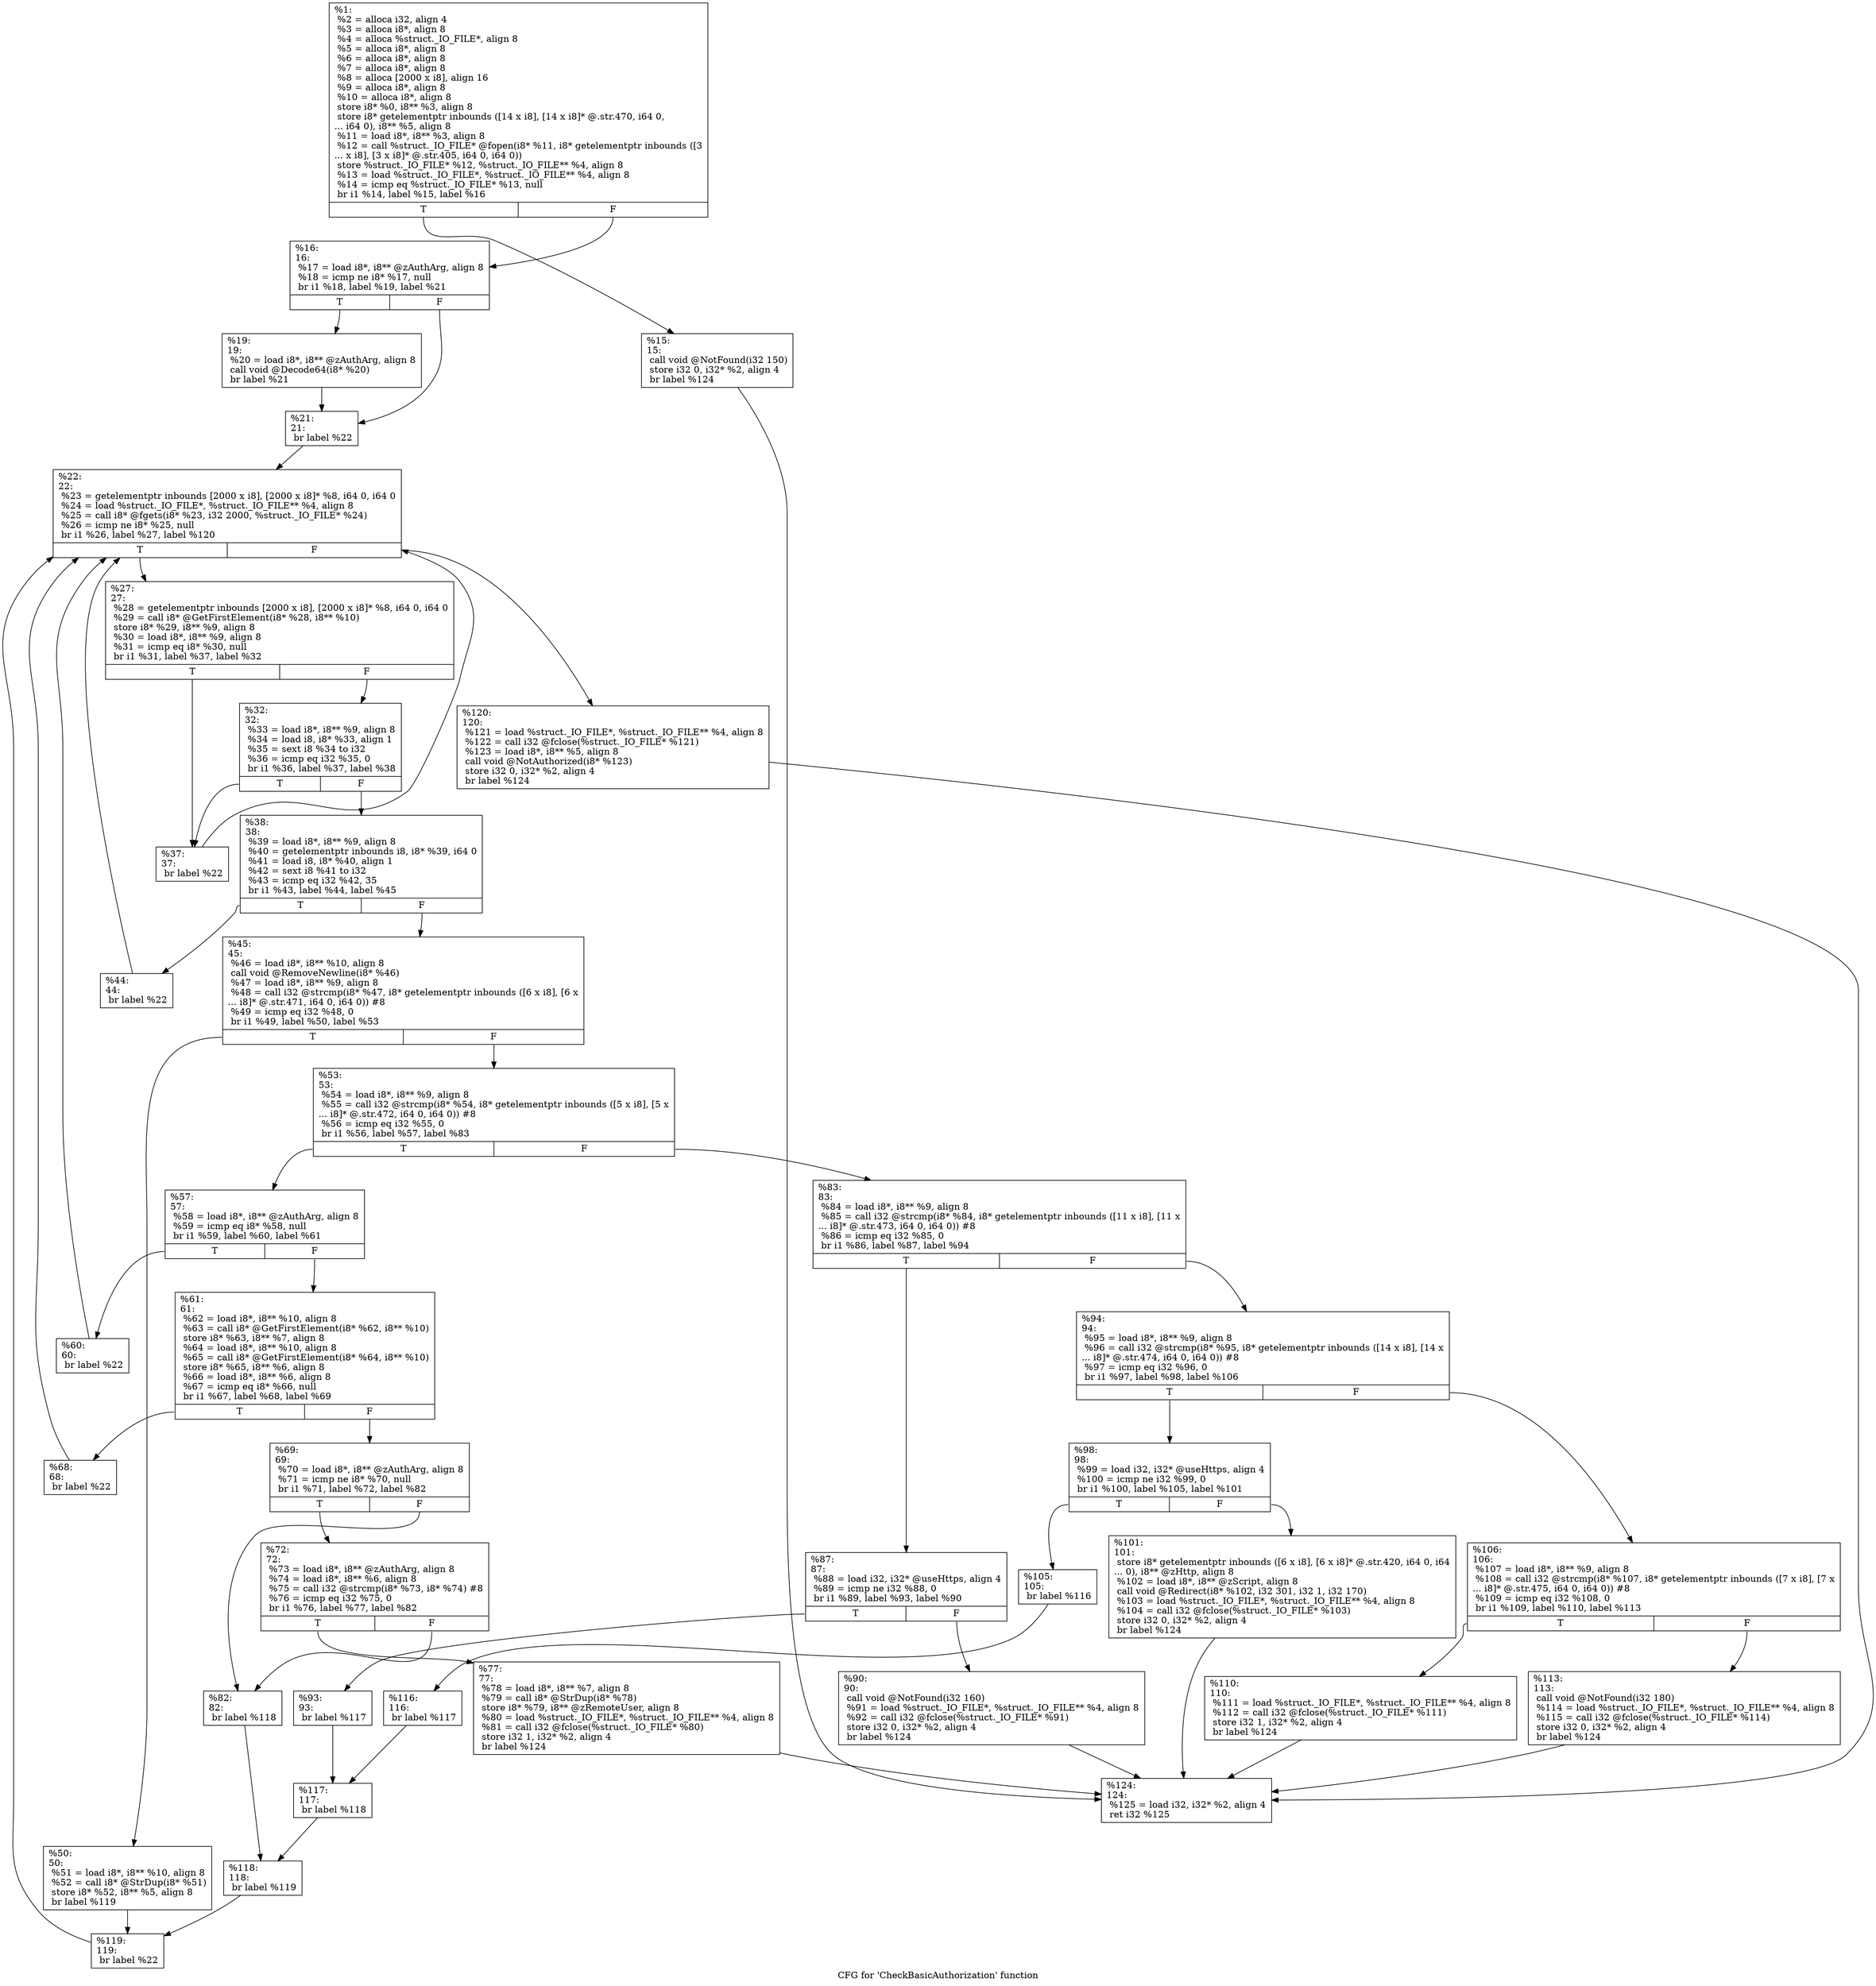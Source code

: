 digraph "CFG for 'CheckBasicAuthorization' function" {
	label="CFG for 'CheckBasicAuthorization' function";

	Node0x16f42b0 [shape=record,label="{%1:\l  %2 = alloca i32, align 4\l  %3 = alloca i8*, align 8\l  %4 = alloca %struct._IO_FILE*, align 8\l  %5 = alloca i8*, align 8\l  %6 = alloca i8*, align 8\l  %7 = alloca i8*, align 8\l  %8 = alloca [2000 x i8], align 16\l  %9 = alloca i8*, align 8\l  %10 = alloca i8*, align 8\l  store i8* %0, i8** %3, align 8\l  store i8* getelementptr inbounds ([14 x i8], [14 x i8]* @.str.470, i64 0,\l... i64 0), i8** %5, align 8\l  %11 = load i8*, i8** %3, align 8\l  %12 = call %struct._IO_FILE* @fopen(i8* %11, i8* getelementptr inbounds ([3\l... x i8], [3 x i8]* @.str.405, i64 0, i64 0))\l  store %struct._IO_FILE* %12, %struct._IO_FILE** %4, align 8\l  %13 = load %struct._IO_FILE*, %struct._IO_FILE** %4, align 8\l  %14 = icmp eq %struct._IO_FILE* %13, null\l  br i1 %14, label %15, label %16\l|{<s0>T|<s1>F}}"];
	Node0x16f42b0:s0 -> Node0x16f4ab0;
	Node0x16f42b0:s1 -> Node0x16f4b00;
	Node0x16f4ab0 [shape=record,label="{%15:\l15:                                               \l  call void @NotFound(i32 150)\l  store i32 0, i32* %2, align 4\l  br label %124\l}"];
	Node0x16f4ab0 -> Node0x16f4d30;
	Node0x16f4b00 [shape=record,label="{%16:\l16:                                               \l  %17 = load i8*, i8** @zAuthArg, align 8\l  %18 = icmp ne i8* %17, null\l  br i1 %18, label %19, label %21\l|{<s0>T|<s1>F}}"];
	Node0x16f4b00:s0 -> Node0x16f4eb0;
	Node0x16f4b00:s1 -> Node0x16f4f00;
	Node0x16f4eb0 [shape=record,label="{%19:\l19:                                               \l  %20 = load i8*, i8** @zAuthArg, align 8\l  call void @Decode64(i8* %20)\l  br label %21\l}"];
	Node0x16f4eb0 -> Node0x16f4f00;
	Node0x16f4f00 [shape=record,label="{%21:\l21:                                               \l  br label %22\l}"];
	Node0x16f4f00 -> Node0x16f5120;
	Node0x16f5120 [shape=record,label="{%22:\l22:                                               \l  %23 = getelementptr inbounds [2000 x i8], [2000 x i8]* %8, i64 0, i64 0\l  %24 = load %struct._IO_FILE*, %struct._IO_FILE** %4, align 8\l  %25 = call i8* @fgets(i8* %23, i32 2000, %struct._IO_FILE* %24)\l  %26 = icmp ne i8* %25, null\l  br i1 %26, label %27, label %120\l|{<s0>T|<s1>F}}"];
	Node0x16f5120:s0 -> Node0x16f54a0;
	Node0x16f5120:s1 -> Node0x16f54f0;
	Node0x16f54a0 [shape=record,label="{%27:\l27:                                               \l  %28 = getelementptr inbounds [2000 x i8], [2000 x i8]* %8, i64 0, i64 0\l  %29 = call i8* @GetFirstElement(i8* %28, i8** %10)\l  store i8* %29, i8** %9, align 8\l  %30 = load i8*, i8** %9, align 8\l  %31 = icmp eq i8* %30, null\l  br i1 %31, label %37, label %32\l|{<s0>T|<s1>F}}"];
	Node0x16f54a0:s0 -> Node0x16f58b0;
	Node0x16f54a0:s1 -> Node0x16f5900;
	Node0x16f5900 [shape=record,label="{%32:\l32:                                               \l  %33 = load i8*, i8** %9, align 8\l  %34 = load i8, i8* %33, align 1\l  %35 = sext i8 %34 to i32\l  %36 = icmp eq i32 %35, 0\l  br i1 %36, label %37, label %38\l|{<s0>T|<s1>F}}"];
	Node0x16f5900:s0 -> Node0x16f58b0;
	Node0x16f5900:s1 -> Node0x16f5bb0;
	Node0x16f58b0 [shape=record,label="{%37:\l37:                                               \l  br label %22\l}"];
	Node0x16f58b0 -> Node0x16f5120;
	Node0x16f5bb0 [shape=record,label="{%38:\l38:                                               \l  %39 = load i8*, i8** %9, align 8\l  %40 = getelementptr inbounds i8, i8* %39, i64 0\l  %41 = load i8, i8* %40, align 1\l  %42 = sext i8 %41 to i32\l  %43 = icmp eq i32 %42, 35\l  br i1 %43, label %44, label %45\l|{<s0>T|<s1>F}}"];
	Node0x16f5bb0:s0 -> Node0x16f5f00;
	Node0x16f5bb0:s1 -> Node0x16f5f50;
	Node0x16f5f00 [shape=record,label="{%44:\l44:                                               \l  br label %22\l}"];
	Node0x16f5f00 -> Node0x16f5120;
	Node0x16f5f50 [shape=record,label="{%45:\l45:                                               \l  %46 = load i8*, i8** %10, align 8\l  call void @RemoveNewline(i8* %46)\l  %47 = load i8*, i8** %9, align 8\l  %48 = call i32 @strcmp(i8* %47, i8* getelementptr inbounds ([6 x i8], [6 x\l... i8]* @.str.471, i64 0, i64 0)) #8\l  %49 = icmp eq i32 %48, 0\l  br i1 %49, label %50, label %53\l|{<s0>T|<s1>F}}"];
	Node0x16f5f50:s0 -> Node0x16f6420;
	Node0x16f5f50:s1 -> Node0x16f6470;
	Node0x16f6420 [shape=record,label="{%50:\l50:                                               \l  %51 = load i8*, i8** %10, align 8\l  %52 = call i8* @StrDup(i8* %51)\l  store i8* %52, i8** %5, align 8\l  br label %119\l}"];
	Node0x16f6420 -> Node0x16f6700;
	Node0x16f6470 [shape=record,label="{%53:\l53:                                               \l  %54 = load i8*, i8** %9, align 8\l  %55 = call i32 @strcmp(i8* %54, i8* getelementptr inbounds ([5 x i8], [5 x\l... i8]* @.str.472, i64 0, i64 0)) #8\l  %56 = icmp eq i32 %55, 0\l  br i1 %56, label %57, label %83\l|{<s0>T|<s1>F}}"];
	Node0x16f6470:s0 -> Node0x16f6a10;
	Node0x16f6470:s1 -> Node0x16f6a60;
	Node0x16f6a10 [shape=record,label="{%57:\l57:                                               \l  %58 = load i8*, i8** @zAuthArg, align 8\l  %59 = icmp eq i8* %58, null\l  br i1 %59, label %60, label %61\l|{<s0>T|<s1>F}}"];
	Node0x16f6a10:s0 -> Node0x16f6c50;
	Node0x16f6a10:s1 -> Node0x16f6ca0;
	Node0x16f6c50 [shape=record,label="{%60:\l60:                                               \l  br label %22\l}"];
	Node0x16f6c50 -> Node0x16f5120;
	Node0x16f6ca0 [shape=record,label="{%61:\l61:                                               \l  %62 = load i8*, i8** %10, align 8\l  %63 = call i8* @GetFirstElement(i8* %62, i8** %10)\l  store i8* %63, i8** %7, align 8\l  %64 = load i8*, i8** %10, align 8\l  %65 = call i8* @GetFirstElement(i8* %64, i8** %10)\l  store i8* %65, i8** %6, align 8\l  %66 = load i8*, i8** %6, align 8\l  %67 = icmp eq i8* %66, null\l  br i1 %67, label %68, label %69\l|{<s0>T|<s1>F}}"];
	Node0x16f6ca0:s0 -> Node0x16f72c0;
	Node0x16f6ca0:s1 -> Node0x16f7310;
	Node0x16f72c0 [shape=record,label="{%68:\l68:                                               \l  br label %22\l}"];
	Node0x16f72c0 -> Node0x16f5120;
	Node0x16f7310 [shape=record,label="{%69:\l69:                                               \l  %70 = load i8*, i8** @zAuthArg, align 8\l  %71 = icmp ne i8* %70, null\l  br i1 %71, label %72, label %82\l|{<s0>T|<s1>F}}"];
	Node0x16f7310:s0 -> Node0x16f7520;
	Node0x16f7310:s1 -> Node0x16f7570;
	Node0x16f7520 [shape=record,label="{%72:\l72:                                               \l  %73 = load i8*, i8** @zAuthArg, align 8\l  %74 = load i8*, i8** %6, align 8\l  %75 = call i32 @strcmp(i8* %73, i8* %74) #8\l  %76 = icmp eq i32 %75, 0\l  br i1 %76, label %77, label %82\l|{<s0>T|<s1>F}}"];
	Node0x16f7520:s0 -> Node0x16f7890;
	Node0x16f7520:s1 -> Node0x16f7570;
	Node0x16f7890 [shape=record,label="{%77:\l77:                                               \l  %78 = load i8*, i8** %7, align 8\l  %79 = call i8* @StrDup(i8* %78)\l  store i8* %79, i8** @zRemoteUser, align 8\l  %80 = load %struct._IO_FILE*, %struct._IO_FILE** %4, align 8\l  %81 = call i32 @fclose(%struct._IO_FILE* %80)\l  store i32 1, i32* %2, align 4\l  br label %124\l}"];
	Node0x16f7890 -> Node0x16f4d30;
	Node0x16f7570 [shape=record,label="{%82:\l82:                                               \l  br label %118\l}"];
	Node0x16f7570 -> Node0x16f7d30;
	Node0x16f6a60 [shape=record,label="{%83:\l83:                                               \l  %84 = load i8*, i8** %9, align 8\l  %85 = call i32 @strcmp(i8* %84, i8* getelementptr inbounds ([11 x i8], [11 x\l... i8]* @.str.473, i64 0, i64 0)) #8\l  %86 = icmp eq i32 %85, 0\l  br i1 %86, label %87, label %94\l|{<s0>T|<s1>F}}"];
	Node0x16f6a60:s0 -> Node0x16f8040;
	Node0x16f6a60:s1 -> Node0x16f8090;
	Node0x16f8040 [shape=record,label="{%87:\l87:                                               \l  %88 = load i32, i32* @useHttps, align 4\l  %89 = icmp ne i32 %88, 0\l  br i1 %89, label %93, label %90\l|{<s0>T|<s1>F}}"];
	Node0x16f8040:s0 -> Node0x16f8240;
	Node0x16f8040:s1 -> Node0x16f8290;
	Node0x16f8290 [shape=record,label="{%90:\l90:                                               \l  call void @NotFound(i32 160)\l  %91 = load %struct._IO_FILE*, %struct._IO_FILE** %4, align 8\l  %92 = call i32 @fclose(%struct._IO_FILE* %91)\l  store i32 0, i32* %2, align 4\l  br label %124\l}"];
	Node0x16f8290 -> Node0x16f4d30;
	Node0x16f8240 [shape=record,label="{%93:\l93:                                               \l  br label %117\l}"];
	Node0x16f8240 -> Node0x16f8690;
	Node0x16f8090 [shape=record,label="{%94:\l94:                                               \l  %95 = load i8*, i8** %9, align 8\l  %96 = call i32 @strcmp(i8* %95, i8* getelementptr inbounds ([14 x i8], [14 x\l... i8]* @.str.474, i64 0, i64 0)) #8\l  %97 = icmp eq i32 %96, 0\l  br i1 %97, label %98, label %106\l|{<s0>T|<s1>F}}"];
	Node0x16f8090:s0 -> Node0x16f89a0;
	Node0x16f8090:s1 -> Node0x16f89f0;
	Node0x16f89a0 [shape=record,label="{%98:\l98:                                               \l  %99 = load i32, i32* @useHttps, align 4\l  %100 = icmp ne i32 %99, 0\l  br i1 %100, label %105, label %101\l|{<s0>T|<s1>F}}"];
	Node0x16f89a0:s0 -> Node0x16f8ba0;
	Node0x16f89a0:s1 -> Node0x16f8bf0;
	Node0x16f8bf0 [shape=record,label="{%101:\l101:                                              \l  store i8* getelementptr inbounds ([6 x i8], [6 x i8]* @.str.420, i64 0, i64\l... 0), i8** @zHttp, align 8\l  %102 = load i8*, i8** @zScript, align 8\l  call void @Redirect(i8* %102, i32 301, i32 1, i32 170)\l  %103 = load %struct._IO_FILE*, %struct._IO_FILE** %4, align 8\l  %104 = call i32 @fclose(%struct._IO_FILE* %103)\l  store i32 0, i32* %2, align 4\l  br label %124\l}"];
	Node0x16f8bf0 -> Node0x16f4d30;
	Node0x16f8ba0 [shape=record,label="{%105:\l105:                                              \l  br label %116\l}"];
	Node0x16f8ba0 -> Node0x16f9200;
	Node0x16f89f0 [shape=record,label="{%106:\l106:                                              \l  %107 = load i8*, i8** %9, align 8\l  %108 = call i32 @strcmp(i8* %107, i8* getelementptr inbounds ([7 x i8], [7 x\l... i8]* @.str.475, i64 0, i64 0)) #8\l  %109 = icmp eq i32 %108, 0\l  br i1 %109, label %110, label %113\l|{<s0>T|<s1>F}}"];
	Node0x16f89f0:s0 -> Node0x16f9510;
	Node0x16f89f0:s1 -> Node0x16f9560;
	Node0x16f9510 [shape=record,label="{%110:\l110:                                              \l  %111 = load %struct._IO_FILE*, %struct._IO_FILE** %4, align 8\l  %112 = call i32 @fclose(%struct._IO_FILE* %111)\l  store i32 1, i32* %2, align 4\l  br label %124\l}"];
	Node0x16f9510 -> Node0x16f4d30;
	Node0x16f9560 [shape=record,label="{%113:\l113:                                              \l  call void @NotFound(i32 180)\l  %114 = load %struct._IO_FILE*, %struct._IO_FILE** %4, align 8\l  %115 = call i32 @fclose(%struct._IO_FILE* %114)\l  store i32 0, i32* %2, align 4\l  br label %124\l}"];
	Node0x16f9560 -> Node0x16f4d30;
	Node0x16f9200 [shape=record,label="{%116:\l116:                                              \l  br label %117\l}"];
	Node0x16f9200 -> Node0x16f8690;
	Node0x16f8690 [shape=record,label="{%117:\l117:                                              \l  br label %118\l}"];
	Node0x16f8690 -> Node0x16f7d30;
	Node0x16f7d30 [shape=record,label="{%118:\l118:                                              \l  br label %119\l}"];
	Node0x16f7d30 -> Node0x16f6700;
	Node0x16f6700 [shape=record,label="{%119:\l119:                                              \l  br label %22\l}"];
	Node0x16f6700 -> Node0x16f5120;
	Node0x16f54f0 [shape=record,label="{%120:\l120:                                              \l  %121 = load %struct._IO_FILE*, %struct._IO_FILE** %4, align 8\l  %122 = call i32 @fclose(%struct._IO_FILE* %121)\l  %123 = load i8*, i8** %5, align 8\l  call void @NotAuthorized(i8* %123)\l  store i32 0, i32* %2, align 4\l  br label %124\l}"];
	Node0x16f54f0 -> Node0x16f4d30;
	Node0x16f4d30 [shape=record,label="{%124:\l124:                                              \l  %125 = load i32, i32* %2, align 4\l  ret i32 %125\l}"];
}
